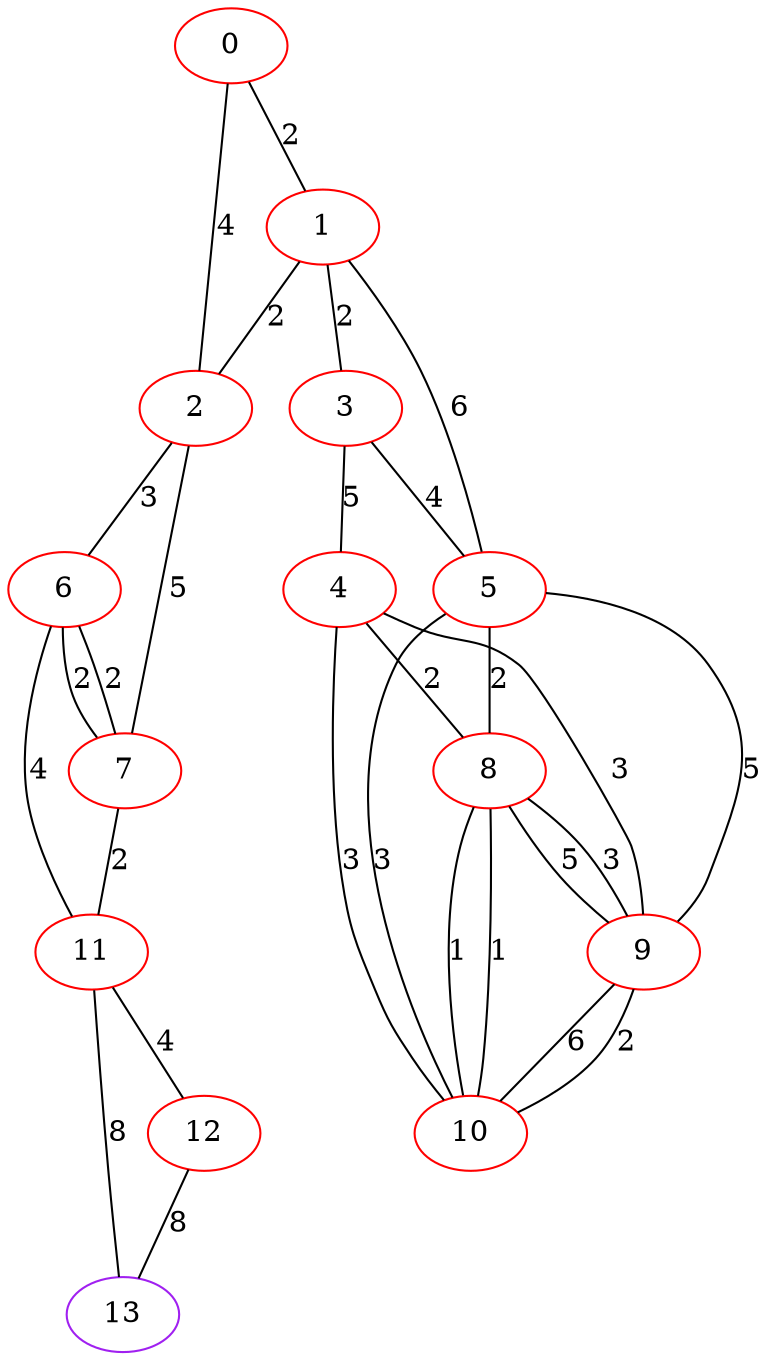 graph "" {
0 [color=red, weight=1];
1 [color=red, weight=1];
2 [color=red, weight=1];
3 [color=red, weight=1];
4 [color=red, weight=1];
5 [color=red, weight=1];
6 [color=red, weight=1];
7 [color=red, weight=1];
8 [color=red, weight=1];
9 [color=red, weight=1];
10 [color=red, weight=1];
11 [color=red, weight=1];
12 [color=red, weight=1];
13 [color=purple, weight=4];
0 -- 1  [key=0, label=2];
0 -- 2  [key=0, label=4];
1 -- 2  [key=0, label=2];
1 -- 3  [key=0, label=2];
1 -- 5  [key=0, label=6];
2 -- 6  [key=0, label=3];
2 -- 7  [key=0, label=5];
3 -- 4  [key=0, label=5];
3 -- 5  [key=0, label=4];
4 -- 8  [key=0, label=2];
4 -- 9  [key=0, label=3];
4 -- 10  [key=0, label=3];
5 -- 8  [key=0, label=2];
5 -- 10  [key=0, label=3];
5 -- 9  [key=0, label=5];
6 -- 11  [key=0, label=4];
6 -- 7  [key=0, label=2];
6 -- 7  [key=1, label=2];
7 -- 11  [key=0, label=2];
8 -- 9  [key=0, label=5];
8 -- 9  [key=1, label=3];
8 -- 10  [key=0, label=1];
8 -- 10  [key=1, label=1];
9 -- 10  [key=0, label=6];
9 -- 10  [key=1, label=2];
11 -- 12  [key=0, label=4];
11 -- 13  [key=0, label=8];
12 -- 13  [key=0, label=8];
}
